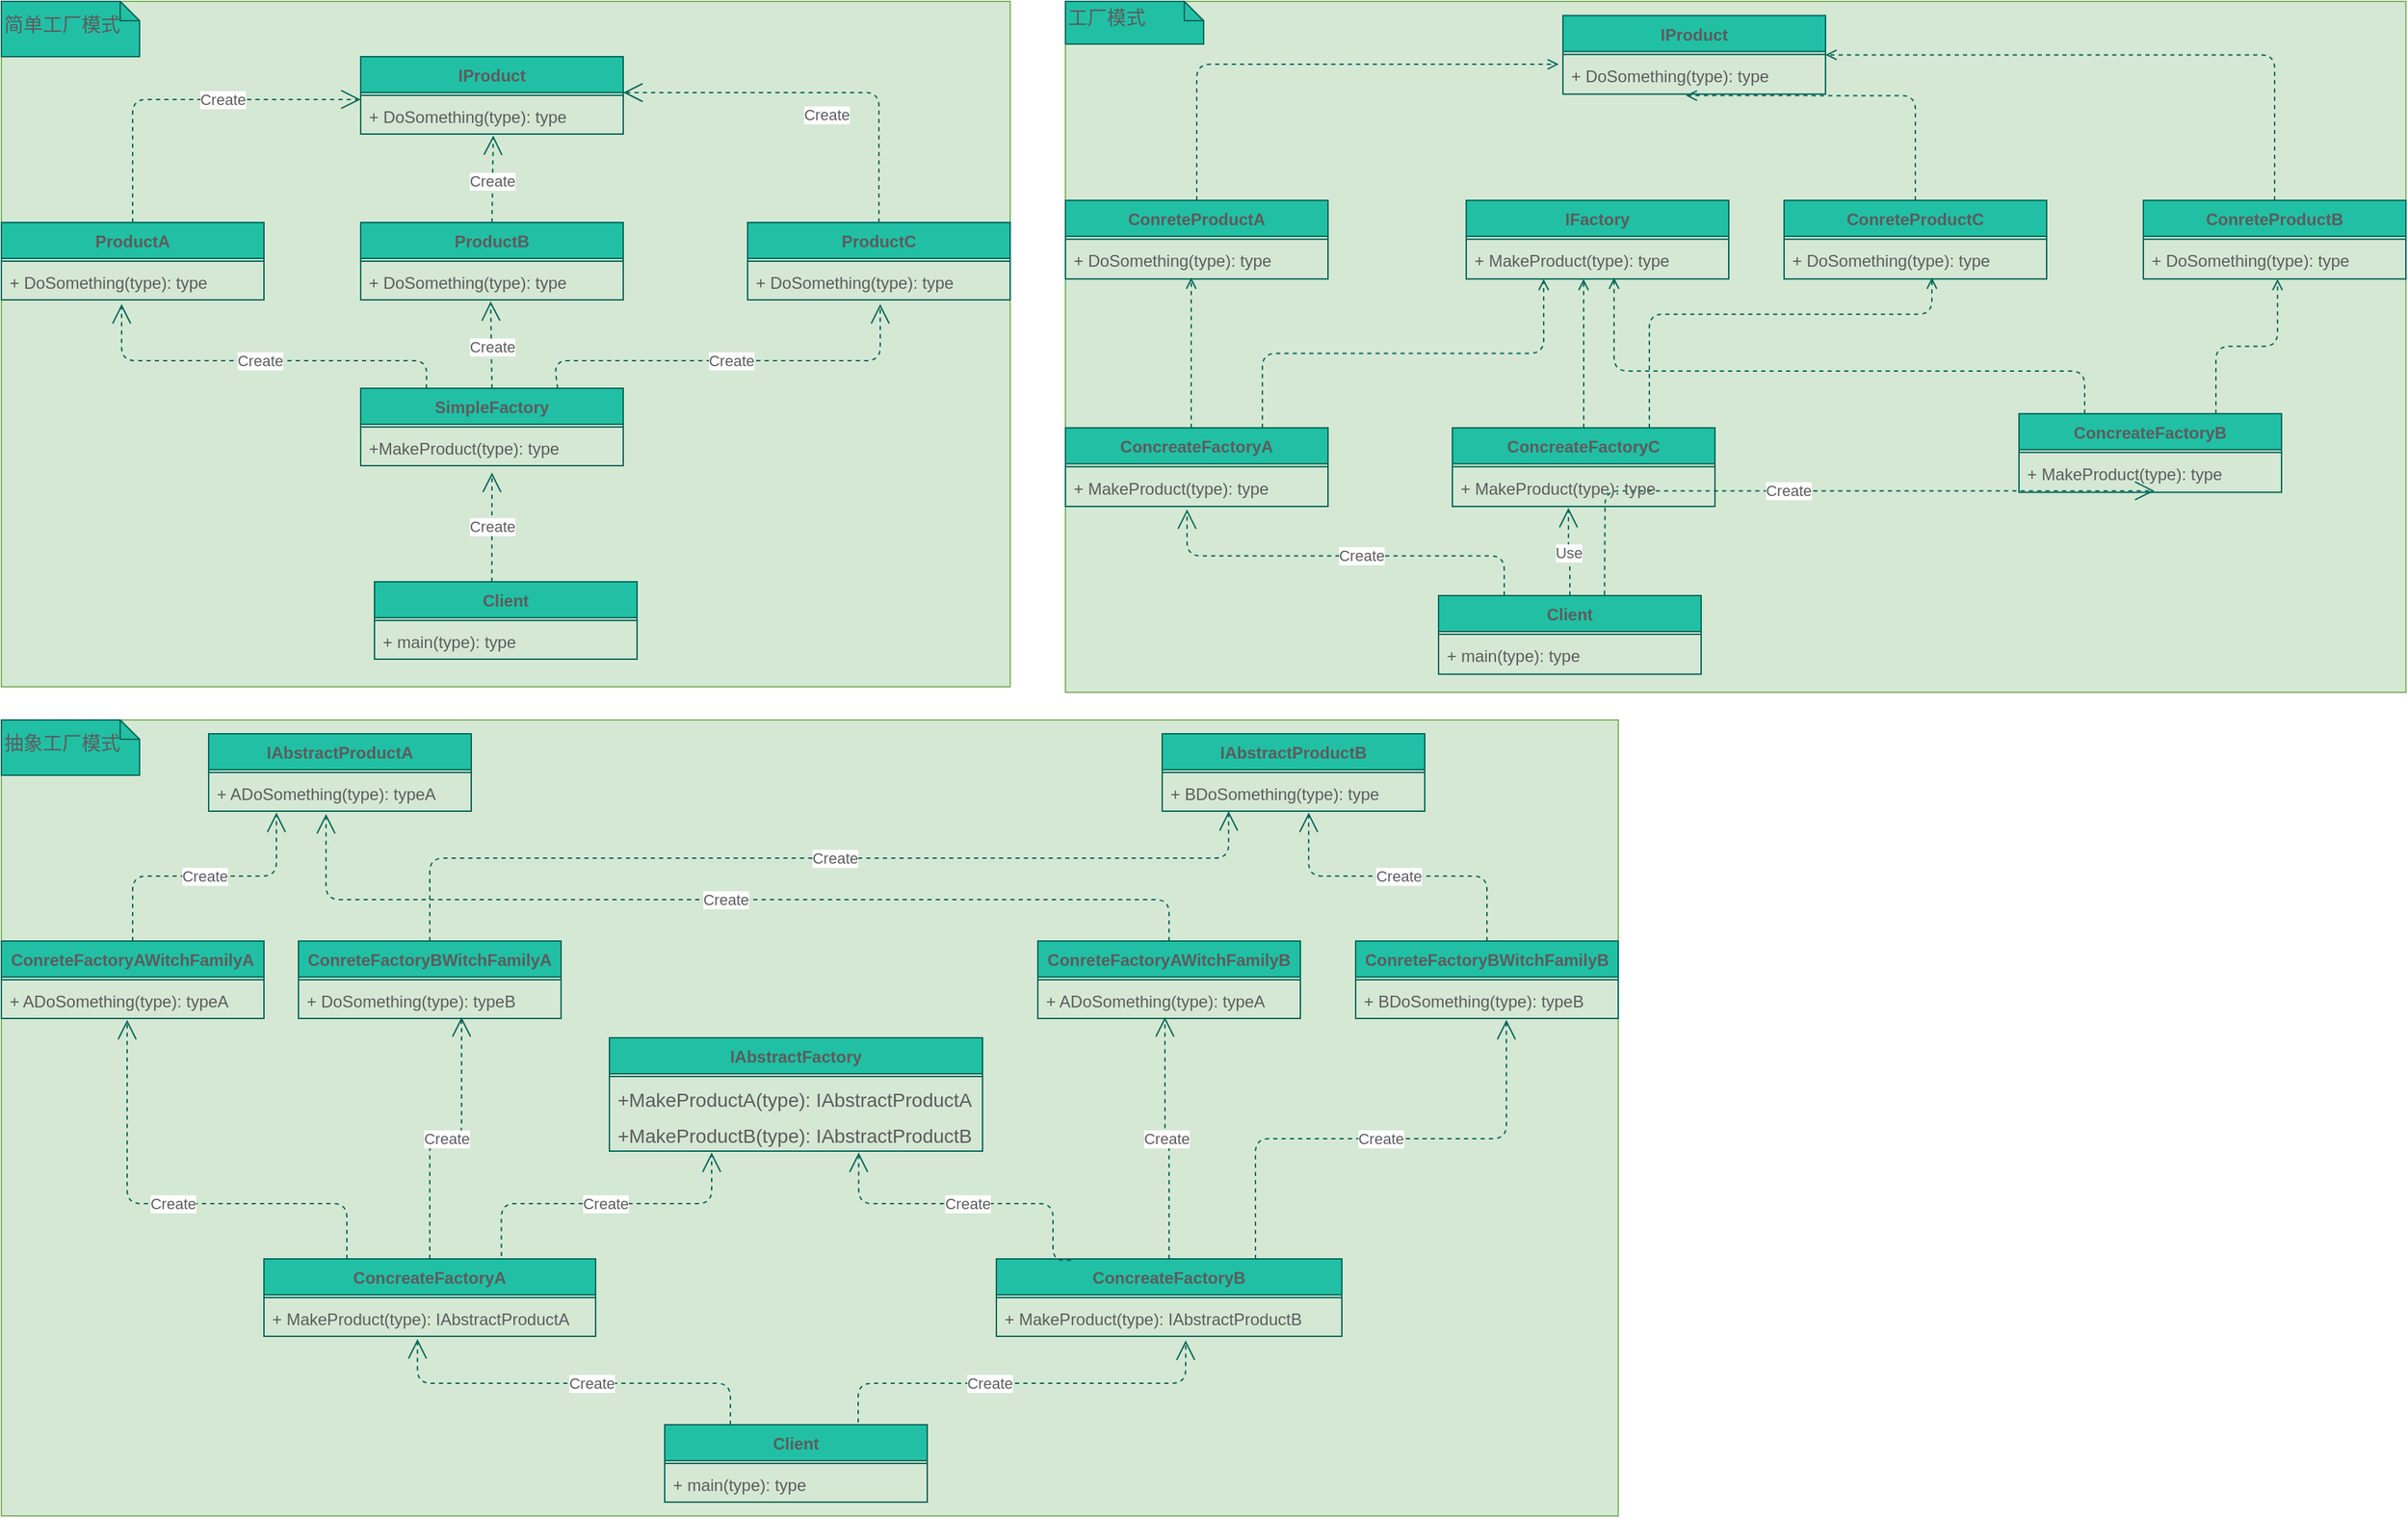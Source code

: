 <mxfile version="13.7.8" type="device"><diagram id="Bpc17wkt8GOgxV2ACkRh" name="第 1 页"><mxGraphModel dx="1422" dy="846" grid="1" gridSize="10" guides="1" tooltips="1" connect="1" arrows="1" fold="1" page="1" pageScale="1" pageWidth="3300" pageHeight="2339" math="0" shadow="0"><root><mxCell id="0"/><mxCell id="1" parent="0"/><mxCell id="0t_feHIuteXoau6MYRAN-112" value="" style="group;labelBackgroundColor=none;fillColor=#d5e8d4;strokeColor=#82b366;" vertex="1" connectable="0" parent="1"><mxGeometry x="20" y="10" width="730" height="496" as="geometry"/></mxCell><mxCell id="fQBqAYnNYysbxe-Z-nFb-36" value="Create" style="endArrow=open;endSize=12;dashed=1;html=1;entryX=0.5;entryY=1.192;entryDx=0;entryDy=0;entryPerimeter=0;strokeColor=#006658;fontColor=#5C5C5C;exitX=0.447;exitY=0;exitDx=0;exitDy=0;exitPerimeter=0;" parent="0t_feHIuteXoau6MYRAN-112" source="fQBqAYnNYysbxe-Z-nFb-30" edge="1"><mxGeometry x="0.01" width="160" relative="1" as="geometry"><mxPoint x="390" y="400" as="sourcePoint"/><mxPoint x="355" y="340.992" as="targetPoint"/><Array as="points"/><mxPoint as="offset"/></mxGeometry></mxCell><mxCell id="fQBqAYnNYysbxe-Z-nFb-1" value="IProduct" style="swimlane;fontStyle=1;align=center;verticalAlign=top;childLayout=stackLayout;horizontal=1;startSize=26;horizontalStack=0;resizeParent=1;resizeParentMax=0;resizeLast=0;collapsible=1;marginBottom=0;fillColor=#21C0A5;strokeColor=#006658;fontColor=#5C5C5C;" parent="0t_feHIuteXoau6MYRAN-112" vertex="1"><mxGeometry x="260" y="40" width="190" height="56" as="geometry"><mxRectangle x="640" y="270" width="80" height="26" as="alternateBounds"/></mxGeometry></mxCell><mxCell id="fQBqAYnNYysbxe-Z-nFb-3" value="" style="line;strokeWidth=1;fillColor=none;align=left;verticalAlign=middle;spacingTop=-1;spacingLeft=3;spacingRight=3;rotatable=0;labelPosition=right;points=[];portConstraint=eastwest;strokeColor=#006658;fontColor=#5C5C5C;" parent="fQBqAYnNYysbxe-Z-nFb-1" vertex="1"><mxGeometry y="26" width="190" height="4" as="geometry"/></mxCell><mxCell id="fQBqAYnNYysbxe-Z-nFb-4" value="+ DoSomething(type): type" style="text;strokeColor=none;fillColor=none;align=left;verticalAlign=top;spacingLeft=4;spacingRight=4;overflow=hidden;rotatable=0;points=[[0,0.5],[1,0.5]];portConstraint=eastwest;fontColor=#5C5C5C;" parent="fQBqAYnNYysbxe-Z-nFb-1" vertex="1"><mxGeometry y="30" width="190" height="26" as="geometry"/></mxCell><mxCell id="fQBqAYnNYysbxe-Z-nFb-24" value="ProductC" style="swimlane;fontStyle=1;align=center;verticalAlign=top;childLayout=stackLayout;horizontal=1;startSize=26;horizontalStack=0;resizeParent=1;resizeParentMax=0;resizeLast=0;collapsible=1;marginBottom=0;fillColor=#21C0A5;strokeColor=#006658;fontColor=#5C5C5C;" parent="0t_feHIuteXoau6MYRAN-112" vertex="1"><mxGeometry x="540" y="160" width="190" height="56" as="geometry"><mxRectangle x="640" y="270" width="80" height="26" as="alternateBounds"/></mxGeometry></mxCell><mxCell id="fQBqAYnNYysbxe-Z-nFb-25" value="" style="line;strokeWidth=1;fillColor=none;align=left;verticalAlign=middle;spacingTop=-1;spacingLeft=3;spacingRight=3;rotatable=0;labelPosition=right;points=[];portConstraint=eastwest;strokeColor=#006658;fontColor=#5C5C5C;" parent="fQBqAYnNYysbxe-Z-nFb-24" vertex="1"><mxGeometry y="26" width="190" height="4" as="geometry"/></mxCell><mxCell id="fQBqAYnNYysbxe-Z-nFb-26" value="+ DoSomething(type): type" style="text;strokeColor=none;fillColor=none;align=left;verticalAlign=top;spacingLeft=4;spacingRight=4;overflow=hidden;rotatable=0;points=[[0,0.5],[1,0.5]];portConstraint=eastwest;fontColor=#5C5C5C;" parent="fQBqAYnNYysbxe-Z-nFb-24" vertex="1"><mxGeometry y="30" width="190" height="26" as="geometry"/></mxCell><mxCell id="fQBqAYnNYysbxe-Z-nFb-35" value="Create" style="endArrow=open;endSize=12;dashed=1;html=1;exitX=0.5;exitY=0;exitDx=0;exitDy=0;entryX=1;entryY=-0.154;entryDx=0;entryDy=0;entryPerimeter=0;strokeColor=#006658;fontColor=#5C5C5C;" parent="0t_feHIuteXoau6MYRAN-112" source="fQBqAYnNYysbxe-Z-nFb-24" target="fQBqAYnNYysbxe-Z-nFb-4" edge="1"><mxGeometry x="-0.053" y="16" width="160" relative="1" as="geometry"><mxPoint x="640" y="150" as="sourcePoint"/><mxPoint x="800" y="150" as="targetPoint"/><Array as="points"><mxPoint x="635" y="66"/></Array><mxPoint as="offset"/></mxGeometry></mxCell><mxCell id="fQBqAYnNYysbxe-Z-nFb-18" value="ProductB" style="swimlane;fontStyle=1;align=center;verticalAlign=top;childLayout=stackLayout;horizontal=1;startSize=26;horizontalStack=0;resizeParent=1;resizeParentMax=0;resizeLast=0;collapsible=1;marginBottom=0;fillColor=#21C0A5;strokeColor=#006658;fontColor=#5C5C5C;" parent="0t_feHIuteXoau6MYRAN-112" vertex="1"><mxGeometry x="260" y="160" width="190" height="56" as="geometry"><mxRectangle x="640" y="270" width="80" height="26" as="alternateBounds"/></mxGeometry></mxCell><mxCell id="fQBqAYnNYysbxe-Z-nFb-19" value="" style="line;strokeWidth=1;fillColor=none;align=left;verticalAlign=middle;spacingTop=-1;spacingLeft=3;spacingRight=3;rotatable=0;labelPosition=right;points=[];portConstraint=eastwest;strokeColor=#006658;fontColor=#5C5C5C;" parent="fQBqAYnNYysbxe-Z-nFb-18" vertex="1"><mxGeometry y="26" width="190" height="4" as="geometry"/></mxCell><mxCell id="fQBqAYnNYysbxe-Z-nFb-20" value="+ DoSomething(type): type" style="text;strokeColor=none;fillColor=none;align=left;verticalAlign=top;spacingLeft=4;spacingRight=4;overflow=hidden;rotatable=0;points=[[0,0.5],[1,0.5]];portConstraint=eastwest;fontColor=#5C5C5C;" parent="fQBqAYnNYysbxe-Z-nFb-18" vertex="1"><mxGeometry y="30" width="190" height="26" as="geometry"/></mxCell><mxCell id="fQBqAYnNYysbxe-Z-nFb-34" value="Create" style="endArrow=open;endSize=12;dashed=1;html=1;entryX=0.505;entryY=1.038;entryDx=0;entryDy=0;entryPerimeter=0;exitX=0.5;exitY=0;exitDx=0;exitDy=0;strokeColor=#006658;fontColor=#5C5C5C;" parent="0t_feHIuteXoau6MYRAN-112" source="fQBqAYnNYysbxe-Z-nFb-18" target="fQBqAYnNYysbxe-Z-nFb-4" edge="1"><mxGeometry x="-0.048" width="160" relative="1" as="geometry"><mxPoint x="90" y="300" as="sourcePoint"/><mxPoint x="250" y="300" as="targetPoint"/><mxPoint as="offset"/></mxGeometry></mxCell><mxCell id="fQBqAYnNYysbxe-Z-nFb-21" value="ProductA" style="swimlane;fontStyle=1;align=center;verticalAlign=top;childLayout=stackLayout;horizontal=1;startSize=26;horizontalStack=0;resizeParent=1;resizeParentMax=0;resizeLast=0;collapsible=1;marginBottom=0;fillColor=#21C0A5;strokeColor=#006658;fontColor=#5C5C5C;" parent="0t_feHIuteXoau6MYRAN-112" vertex="1"><mxGeometry y="160" width="190" height="56" as="geometry"><mxRectangle x="640" y="270" width="80" height="26" as="alternateBounds"/></mxGeometry></mxCell><mxCell id="fQBqAYnNYysbxe-Z-nFb-22" value="" style="line;strokeWidth=1;fillColor=none;align=left;verticalAlign=middle;spacingTop=-1;spacingLeft=3;spacingRight=3;rotatable=0;labelPosition=right;points=[];portConstraint=eastwest;strokeColor=#006658;fontColor=#5C5C5C;" parent="fQBqAYnNYysbxe-Z-nFb-21" vertex="1"><mxGeometry y="26" width="190" height="4" as="geometry"/></mxCell><mxCell id="fQBqAYnNYysbxe-Z-nFb-23" value="+ DoSomething(type): type" style="text;strokeColor=none;fillColor=none;align=left;verticalAlign=top;spacingLeft=4;spacingRight=4;overflow=hidden;rotatable=0;points=[[0,0.5],[1,0.5]];portConstraint=eastwest;fontColor=#5C5C5C;" parent="fQBqAYnNYysbxe-Z-nFb-21" vertex="1"><mxGeometry y="30" width="190" height="26" as="geometry"/></mxCell><mxCell id="fQBqAYnNYysbxe-Z-nFb-33" value="Create" style="endArrow=open;endSize=12;dashed=1;html=1;exitX=0.5;exitY=0;exitDx=0;exitDy=0;entryX=0;entryY=0.038;entryDx=0;entryDy=0;entryPerimeter=0;strokeColor=#006658;fontColor=#5C5C5C;" parent="0t_feHIuteXoau6MYRAN-112" source="fQBqAYnNYysbxe-Z-nFb-21" target="fQBqAYnNYysbxe-Z-nFb-4" edge="1"><mxGeometry x="0.213" width="160" relative="1" as="geometry"><mxPoint x="110" y="140" as="sourcePoint"/><mxPoint x="270" y="140" as="targetPoint"/><Array as="points"><mxPoint x="95" y="71"/></Array><mxPoint as="offset"/></mxGeometry></mxCell><mxCell id="fQBqAYnNYysbxe-Z-nFb-27" value="SimpleFactory" style="swimlane;fontStyle=1;align=center;verticalAlign=top;childLayout=stackLayout;horizontal=1;startSize=26;horizontalStack=0;resizeParent=1;resizeParentMax=0;resizeLast=0;collapsible=1;marginBottom=0;fillColor=#21C0A5;strokeColor=#006658;fontColor=#5C5C5C;" parent="0t_feHIuteXoau6MYRAN-112" vertex="1"><mxGeometry x="260" y="280" width="190" height="56" as="geometry"><mxRectangle x="640" y="270" width="80" height="26" as="alternateBounds"/></mxGeometry></mxCell><mxCell id="fQBqAYnNYysbxe-Z-nFb-28" value="" style="line;strokeWidth=1;fillColor=none;align=left;verticalAlign=middle;spacingTop=-1;spacingLeft=3;spacingRight=3;rotatable=0;labelPosition=right;points=[];portConstraint=eastwest;strokeColor=#006658;fontColor=#5C5C5C;" parent="fQBqAYnNYysbxe-Z-nFb-27" vertex="1"><mxGeometry y="26" width="190" height="4" as="geometry"/></mxCell><mxCell id="fQBqAYnNYysbxe-Z-nFb-29" value="+MakeProduct(type): type" style="text;strokeColor=none;fillColor=none;align=left;verticalAlign=top;spacingLeft=4;spacingRight=4;overflow=hidden;rotatable=0;points=[[0,0.5],[1,0.5]];portConstraint=eastwest;fontColor=#5C5C5C;" parent="fQBqAYnNYysbxe-Z-nFb-27" vertex="1"><mxGeometry y="30" width="190" height="26" as="geometry"/></mxCell><mxCell id="fQBqAYnNYysbxe-Z-nFb-39" value="Create" style="endArrow=open;endSize=12;dashed=1;html=1;exitX=0.75;exitY=0;exitDx=0;exitDy=0;entryX=0.505;entryY=1.115;entryDx=0;entryDy=0;entryPerimeter=0;strokeColor=#006658;fontColor=#5C5C5C;" parent="0t_feHIuteXoau6MYRAN-112" source="fQBqAYnNYysbxe-Z-nFb-27" target="fQBqAYnNYysbxe-Z-nFb-26" edge="1"><mxGeometry width="160" relative="1" as="geometry"><mxPoint x="510" y="270" as="sourcePoint"/><mxPoint x="670" y="270" as="targetPoint"/><Array as="points"><mxPoint x="400" y="260"/><mxPoint x="636" y="260"/></Array></mxGeometry></mxCell><mxCell id="fQBqAYnNYysbxe-Z-nFb-38" value="Create" style="endArrow=open;endSize=12;dashed=1;html=1;exitX=0.5;exitY=0;exitDx=0;exitDy=0;entryX=0.495;entryY=1.038;entryDx=0;entryDy=0;entryPerimeter=0;strokeColor=#006658;fontColor=#5C5C5C;" parent="0t_feHIuteXoau6MYRAN-112" source="fQBqAYnNYysbxe-Z-nFb-27" target="fQBqAYnNYysbxe-Z-nFb-20" edge="1"><mxGeometry x="-0.048" width="160" relative="1" as="geometry"><mxPoint x="470" y="260" as="sourcePoint"/><mxPoint x="630" y="260" as="targetPoint"/><mxPoint as="offset"/></mxGeometry></mxCell><mxCell id="fQBqAYnNYysbxe-Z-nFb-37" value="Create" style="endArrow=open;endSize=12;dashed=1;html=1;entryX=0.458;entryY=1.115;entryDx=0;entryDy=0;entryPerimeter=0;exitX=0.25;exitY=0;exitDx=0;exitDy=0;strokeColor=#006658;fontColor=#5C5C5C;" parent="0t_feHIuteXoau6MYRAN-112" source="fQBqAYnNYysbxe-Z-nFb-27" target="fQBqAYnNYysbxe-Z-nFb-23" edge="1"><mxGeometry width="160" relative="1" as="geometry"><mxPoint x="100" y="280" as="sourcePoint"/><mxPoint x="260" y="280" as="targetPoint"/><Array as="points"><mxPoint x="308" y="260"/><mxPoint x="87" y="260"/></Array></mxGeometry></mxCell><mxCell id="0t_feHIuteXoau6MYRAN-111" value="简单工厂模式" style="shape=note;whiteSpace=wrap;html=1;size=14;verticalAlign=middle;align=left;spacingTop=-6;rounded=0;sketch=0;strokeColor=#006658;fillColor=#21C0A5;fontColor=#5C5C5C;fontSize=14;" vertex="1" parent="0t_feHIuteXoau6MYRAN-112"><mxGeometry width="100" height="40" as="geometry"/></mxCell><mxCell id="fQBqAYnNYysbxe-Z-nFb-30" value="Client" style="swimlane;fontStyle=1;align=center;verticalAlign=top;childLayout=stackLayout;horizontal=1;startSize=26;horizontalStack=0;resizeParent=1;resizeParentMax=0;resizeLast=0;collapsible=1;marginBottom=0;fillColor=#21C0A5;strokeColor=#006658;fontColor=#5C5C5C;" parent="0t_feHIuteXoau6MYRAN-112" vertex="1"><mxGeometry x="270" y="420" width="190" height="56" as="geometry"><mxRectangle x="640" y="270" width="80" height="26" as="alternateBounds"/></mxGeometry></mxCell><mxCell id="fQBqAYnNYysbxe-Z-nFb-31" value="" style="line;strokeWidth=1;fillColor=none;align=left;verticalAlign=middle;spacingTop=-1;spacingLeft=3;spacingRight=3;rotatable=0;labelPosition=right;points=[];portConstraint=eastwest;strokeColor=#006658;fontColor=#5C5C5C;" parent="fQBqAYnNYysbxe-Z-nFb-30" vertex="1"><mxGeometry y="26" width="190" height="4" as="geometry"/></mxCell><mxCell id="fQBqAYnNYysbxe-Z-nFb-32" value="+ main(type): type" style="text;strokeColor=none;fillColor=none;align=left;verticalAlign=top;spacingLeft=4;spacingRight=4;overflow=hidden;rotatable=0;points=[[0,0.5],[1,0.5]];portConstraint=eastwest;fontColor=#5C5C5C;" parent="fQBqAYnNYysbxe-Z-nFb-30" vertex="1"><mxGeometry y="30" width="190" height="26" as="geometry"/></mxCell><mxCell id="0t_feHIuteXoau6MYRAN-113" value="" style="group;fillColor=#d5e8d4;strokeColor=#82b366;" vertex="1" connectable="0" parent="1"><mxGeometry x="790" y="10" width="970" height="500" as="geometry"/></mxCell><mxCell id="0t_feHIuteXoau6MYRAN-62" value="Create" style="endArrow=open;endSize=12;dashed=1;html=1;strokeColor=#006658;fillColor=#21C0A5;fontColor=#5C5C5C;edgeStyle=orthogonalEdgeStyle;entryX=0.516;entryY=0.962;entryDx=0;entryDy=0;entryPerimeter=0;" edge="1" parent="0t_feHIuteXoau6MYRAN-113" target="0t_feHIuteXoau6MYRAN-71"><mxGeometry x="-0.092" width="160" relative="1" as="geometry"><mxPoint x="390" y="441.358" as="sourcePoint"/><mxPoint x="550" y="378.603" as="targetPoint"/><mxPoint as="offset"/></mxGeometry></mxCell><mxCell id="0t_feHIuteXoau6MYRAN-72" value="ConcreateFactoryC" style="swimlane;fontStyle=1;align=center;verticalAlign=top;childLayout=stackLayout;horizontal=1;startSize=26;horizontalStack=0;resizeParent=1;resizeParentMax=0;resizeLast=0;collapsible=1;marginBottom=0;fillColor=#21C0A5;strokeColor=#006658;fontColor=#5C5C5C;" vertex="1" parent="0t_feHIuteXoau6MYRAN-113"><mxGeometry x="280" y="308.642" width="190" height="56.864" as="geometry"><mxRectangle x="640" y="270" width="80" height="26" as="alternateBounds"/></mxGeometry></mxCell><mxCell id="0t_feHIuteXoau6MYRAN-73" value="" style="line;strokeWidth=1;fillColor=none;align=left;verticalAlign=middle;spacingTop=-1;spacingLeft=3;spacingRight=3;rotatable=0;labelPosition=right;points=[];portConstraint=eastwest;strokeColor=#006658;fontColor=#5C5C5C;" vertex="1" parent="0t_feHIuteXoau6MYRAN-72"><mxGeometry y="26" width="190" height="4.115" as="geometry"/></mxCell><mxCell id="0t_feHIuteXoau6MYRAN-74" value="+ MakeProduct(type): type" style="text;strokeColor=none;fillColor=none;align=left;verticalAlign=top;spacingLeft=4;spacingRight=4;overflow=hidden;rotatable=0;points=[[0,0.5],[1,0.5]];portConstraint=eastwest;fontColor=#5C5C5C;" vertex="1" parent="0t_feHIuteXoau6MYRAN-72"><mxGeometry y="30.115" width="190" height="26.749" as="geometry"/></mxCell><mxCell id="0t_feHIuteXoau6MYRAN-75" value="Use" style="endArrow=open;endSize=12;dashed=1;html=1;strokeColor=#006658;fillColor=#21C0A5;fontColor=#5C5C5C;exitX=0.5;exitY=0;exitDx=0;exitDy=0;edgeStyle=orthogonalEdgeStyle;entryX=0.442;entryY=1.038;entryDx=0;entryDy=0;entryPerimeter=0;" edge="1" parent="0t_feHIuteXoau6MYRAN-113" source="0t_feHIuteXoau6MYRAN-66" target="0t_feHIuteXoau6MYRAN-74"><mxGeometry width="160" relative="1" as="geometry"><mxPoint x="570" y="483.539" as="sourcePoint"/><mxPoint x="730" y="483.539" as="targetPoint"/><Array as="points"><mxPoint x="365" y="404"/><mxPoint x="364" y="404"/></Array></mxGeometry></mxCell><mxCell id="0t_feHIuteXoau6MYRAN-63" value="ConcreateFactoryA" style="swimlane;fontStyle=1;align=center;verticalAlign=top;childLayout=stackLayout;horizontal=1;startSize=26;horizontalStack=0;resizeParent=1;resizeParentMax=0;resizeLast=0;collapsible=1;marginBottom=0;fillColor=#21C0A5;strokeColor=#006658;fontColor=#5C5C5C;" vertex="1" parent="0t_feHIuteXoau6MYRAN-113"><mxGeometry y="308.642" width="190" height="56.864" as="geometry"><mxRectangle x="640" y="270" width="80" height="26" as="alternateBounds"/></mxGeometry></mxCell><mxCell id="0t_feHIuteXoau6MYRAN-64" value="" style="line;strokeWidth=1;fillColor=none;align=left;verticalAlign=middle;spacingTop=-1;spacingLeft=3;spacingRight=3;rotatable=0;labelPosition=right;points=[];portConstraint=eastwest;strokeColor=#006658;fontColor=#5C5C5C;" vertex="1" parent="0t_feHIuteXoau6MYRAN-63"><mxGeometry y="26" width="190" height="4.115" as="geometry"/></mxCell><mxCell id="0t_feHIuteXoau6MYRAN-65" value="+ MakeProduct(type): type" style="text;strokeColor=none;fillColor=none;align=left;verticalAlign=top;spacingLeft=4;spacingRight=4;overflow=hidden;rotatable=0;points=[[0,0.5],[1,0.5]];portConstraint=eastwest;fontColor=#5C5C5C;" vertex="1" parent="0t_feHIuteXoau6MYRAN-63"><mxGeometry y="30.115" width="190" height="26.749" as="geometry"/></mxCell><mxCell id="0t_feHIuteXoau6MYRAN-61" value="Create" style="endArrow=open;endSize=12;dashed=1;html=1;strokeColor=#006658;fillColor=#21C0A5;fontColor=#5C5C5C;entryX=0.463;entryY=1.077;entryDx=0;entryDy=0;entryPerimeter=0;exitX=0.25;exitY=0;exitDx=0;exitDy=0;edgeStyle=orthogonalEdgeStyle;" edge="1" parent="0t_feHIuteXoau6MYRAN-113" source="0t_feHIuteXoau6MYRAN-66" target="0t_feHIuteXoau6MYRAN-65"><mxGeometry x="-0.092" width="160" relative="1" as="geometry"><mxPoint x="30" y="462.963" as="sourcePoint"/><mxPoint x="190" y="462.963" as="targetPoint"/><Array as="points"><mxPoint x="318" y="401.235"/><mxPoint x="88" y="401.235"/></Array><mxPoint as="offset"/></mxGeometry></mxCell><mxCell id="0t_feHIuteXoau6MYRAN-76" value="IFactory" style="swimlane;fontStyle=1;align=center;verticalAlign=top;childLayout=stackLayout;horizontal=1;startSize=26;horizontalStack=0;resizeParent=1;resizeParentMax=0;resizeLast=0;collapsible=1;marginBottom=0;fillColor=#21C0A5;strokeColor=#006658;fontColor=#5C5C5C;" vertex="1" parent="0t_feHIuteXoau6MYRAN-113"><mxGeometry x="290" y="144.033" width="190" height="56.864" as="geometry"><mxRectangle x="640" y="270" width="80" height="26" as="alternateBounds"/></mxGeometry></mxCell><mxCell id="0t_feHIuteXoau6MYRAN-77" value="" style="line;strokeWidth=1;fillColor=none;align=left;verticalAlign=middle;spacingTop=-1;spacingLeft=3;spacingRight=3;rotatable=0;labelPosition=right;points=[];portConstraint=eastwest;strokeColor=#006658;fontColor=#5C5C5C;" vertex="1" parent="0t_feHIuteXoau6MYRAN-76"><mxGeometry y="26" width="190" height="4.115" as="geometry"/></mxCell><mxCell id="0t_feHIuteXoau6MYRAN-78" value="+ MakeProduct(type): type" style="text;strokeColor=none;fillColor=none;align=left;verticalAlign=top;spacingLeft=4;spacingRight=4;overflow=hidden;rotatable=0;points=[[0,0.5],[1,0.5]];portConstraint=eastwest;fontColor=#5C5C5C;" vertex="1" parent="0t_feHIuteXoau6MYRAN-76"><mxGeometry y="30.115" width="190" height="26.749" as="geometry"/></mxCell><mxCell id="0t_feHIuteXoau6MYRAN-98" style="edgeStyle=orthogonalEdgeStyle;rounded=1;sketch=0;orthogonalLoop=1;jettySize=auto;html=1;exitX=0.5;exitY=0;exitDx=0;exitDy=0;entryX=0.447;entryY=1;entryDx=0;entryDy=0;entryPerimeter=0;dashed=1;endArrow=open;endFill=0;strokeColor=#006658;fillColor=#21C0A5;fontColor=#5C5C5C;" edge="1" parent="0t_feHIuteXoau6MYRAN-113" source="0t_feHIuteXoau6MYRAN-72" target="0t_feHIuteXoau6MYRAN-78"><mxGeometry relative="1" as="geometry"/></mxCell><mxCell id="0t_feHIuteXoau6MYRAN-97" style="edgeStyle=orthogonalEdgeStyle;rounded=1;sketch=0;orthogonalLoop=1;jettySize=auto;html=1;exitX=0.75;exitY=0;exitDx=0;exitDy=0;entryX=0.295;entryY=1;entryDx=0;entryDy=0;entryPerimeter=0;dashed=1;endArrow=open;endFill=0;strokeColor=#006658;fillColor=#21C0A5;fontColor=#5C5C5C;" edge="1" parent="0t_feHIuteXoau6MYRAN-113" source="0t_feHIuteXoau6MYRAN-63" target="0t_feHIuteXoau6MYRAN-78"><mxGeometry relative="1" as="geometry"/></mxCell><mxCell id="0t_feHIuteXoau6MYRAN-94" value="ConreteProductC" style="swimlane;fontStyle=1;align=center;verticalAlign=top;childLayout=stackLayout;horizontal=1;startSize=26;horizontalStack=0;resizeParent=1;resizeParentMax=0;resizeLast=0;collapsible=1;marginBottom=0;fillColor=#21C0A5;strokeColor=#006658;fontColor=#5C5C5C;" vertex="1" parent="0t_feHIuteXoau6MYRAN-113"><mxGeometry x="520" y="144.033" width="190" height="56.864" as="geometry"><mxRectangle x="640" y="270" width="80" height="26" as="alternateBounds"/></mxGeometry></mxCell><mxCell id="0t_feHIuteXoau6MYRAN-95" value="" style="line;strokeWidth=1;fillColor=none;align=left;verticalAlign=middle;spacingTop=-1;spacingLeft=3;spacingRight=3;rotatable=0;labelPosition=right;points=[];portConstraint=eastwest;strokeColor=#006658;fontColor=#5C5C5C;" vertex="1" parent="0t_feHIuteXoau6MYRAN-94"><mxGeometry y="26" width="190" height="4.115" as="geometry"/></mxCell><mxCell id="0t_feHIuteXoau6MYRAN-96" value="+ DoSomething(type): type" style="text;strokeColor=none;fillColor=none;align=left;verticalAlign=top;spacingLeft=4;spacingRight=4;overflow=hidden;rotatable=0;points=[[0,0.5],[1,0.5]];portConstraint=eastwest;fontColor=#5C5C5C;" vertex="1" parent="0t_feHIuteXoau6MYRAN-94"><mxGeometry y="30.115" width="190" height="26.749" as="geometry"/></mxCell><mxCell id="0t_feHIuteXoau6MYRAN-101" style="edgeStyle=orthogonalEdgeStyle;rounded=1;sketch=0;orthogonalLoop=1;jettySize=auto;html=1;exitX=0.75;exitY=0;exitDx=0;exitDy=0;entryX=0.563;entryY=0.962;entryDx=0;entryDy=0;entryPerimeter=0;dashed=1;endArrow=open;endFill=0;strokeColor=#006658;fillColor=#21C0A5;fontColor=#5C5C5C;" edge="1" parent="0t_feHIuteXoau6MYRAN-113" source="0t_feHIuteXoau6MYRAN-72" target="0t_feHIuteXoau6MYRAN-96"><mxGeometry relative="1" as="geometry"><Array as="points"><mxPoint x="423" y="226.337"/><mxPoint x="627" y="226.337"/></Array></mxGeometry></mxCell><mxCell id="0t_feHIuteXoau6MYRAN-91" value="ConreteProductB" style="swimlane;fontStyle=1;align=center;verticalAlign=top;childLayout=stackLayout;horizontal=1;startSize=26;horizontalStack=0;resizeParent=1;resizeParentMax=0;resizeLast=0;collapsible=1;marginBottom=0;fillColor=#21C0A5;strokeColor=#006658;fontColor=#5C5C5C;" vertex="1" parent="0t_feHIuteXoau6MYRAN-113"><mxGeometry x="780" y="144.033" width="190" height="56.864" as="geometry"><mxRectangle x="640" y="270" width="80" height="26" as="alternateBounds"/></mxGeometry></mxCell><mxCell id="0t_feHIuteXoau6MYRAN-92" value="" style="line;strokeWidth=1;fillColor=none;align=left;verticalAlign=middle;spacingTop=-1;spacingLeft=3;spacingRight=3;rotatable=0;labelPosition=right;points=[];portConstraint=eastwest;strokeColor=#006658;fontColor=#5C5C5C;" vertex="1" parent="0t_feHIuteXoau6MYRAN-91"><mxGeometry y="26" width="190" height="4.115" as="geometry"/></mxCell><mxCell id="0t_feHIuteXoau6MYRAN-93" value="+ DoSomething(type): type" style="text;strokeColor=none;fillColor=none;align=left;verticalAlign=top;spacingLeft=4;spacingRight=4;overflow=hidden;rotatable=0;points=[[0,0.5],[1,0.5]];portConstraint=eastwest;fontColor=#5C5C5C;" vertex="1" parent="0t_feHIuteXoau6MYRAN-91"><mxGeometry y="30.115" width="190" height="26.749" as="geometry"/></mxCell><mxCell id="0t_feHIuteXoau6MYRAN-102" style="edgeStyle=orthogonalEdgeStyle;rounded=1;sketch=0;orthogonalLoop=1;jettySize=auto;html=1;exitX=0.75;exitY=0;exitDx=0;exitDy=0;entryX=0.511;entryY=1;entryDx=0;entryDy=0;entryPerimeter=0;dashed=1;endArrow=open;endFill=0;strokeColor=#006658;fillColor=#21C0A5;fontColor=#5C5C5C;" edge="1" parent="0t_feHIuteXoau6MYRAN-113" source="0t_feHIuteXoau6MYRAN-69" target="0t_feHIuteXoau6MYRAN-93"><mxGeometry relative="1" as="geometry"/></mxCell><mxCell id="0t_feHIuteXoau6MYRAN-69" value="ConcreateFactoryB" style="swimlane;fontStyle=1;align=center;verticalAlign=top;childLayout=stackLayout;horizontal=1;startSize=26;horizontalStack=0;resizeParent=1;resizeParentMax=0;resizeLast=0;collapsible=1;marginBottom=0;fillColor=#21C0A5;strokeColor=#006658;fontColor=#5C5C5C;" vertex="1" parent="0t_feHIuteXoau6MYRAN-113"><mxGeometry x="690" y="298.354" width="190" height="56.864" as="geometry"><mxRectangle x="640" y="270" width="80" height="26" as="alternateBounds"/></mxGeometry></mxCell><mxCell id="0t_feHIuteXoau6MYRAN-70" value="" style="line;strokeWidth=1;fillColor=none;align=left;verticalAlign=middle;spacingTop=-1;spacingLeft=3;spacingRight=3;rotatable=0;labelPosition=right;points=[];portConstraint=eastwest;strokeColor=#006658;fontColor=#5C5C5C;" vertex="1" parent="0t_feHIuteXoau6MYRAN-69"><mxGeometry y="26" width="190" height="4.115" as="geometry"/></mxCell><mxCell id="0t_feHIuteXoau6MYRAN-71" value="+ MakeProduct(type): type" style="text;strokeColor=none;fillColor=none;align=left;verticalAlign=top;spacingLeft=4;spacingRight=4;overflow=hidden;rotatable=0;points=[[0,0.5],[1,0.5]];portConstraint=eastwest;fontColor=#5C5C5C;" vertex="1" parent="0t_feHIuteXoau6MYRAN-69"><mxGeometry y="30.115" width="190" height="26.749" as="geometry"/></mxCell><mxCell id="0t_feHIuteXoau6MYRAN-99" style="edgeStyle=orthogonalEdgeStyle;rounded=1;sketch=0;orthogonalLoop=1;jettySize=auto;html=1;exitX=0.25;exitY=0;exitDx=0;exitDy=0;entryX=0.563;entryY=0.962;entryDx=0;entryDy=0;entryPerimeter=0;dashed=1;endArrow=open;endFill=0;strokeColor=#006658;fillColor=#21C0A5;fontColor=#5C5C5C;" edge="1" parent="0t_feHIuteXoau6MYRAN-113" source="0t_feHIuteXoau6MYRAN-69" target="0t_feHIuteXoau6MYRAN-78"><mxGeometry relative="1" as="geometry"><Array as="points"><mxPoint x="738" y="267.49"/><mxPoint x="397" y="267.49"/></Array></mxGeometry></mxCell><mxCell id="0t_feHIuteXoau6MYRAN-79" value="ConreteProductA" style="swimlane;fontStyle=1;align=center;verticalAlign=top;childLayout=stackLayout;horizontal=1;startSize=26;horizontalStack=0;resizeParent=1;resizeParentMax=0;resizeLast=0;collapsible=1;marginBottom=0;fillColor=#21C0A5;strokeColor=#006658;fontColor=#5C5C5C;" vertex="1" parent="0t_feHIuteXoau6MYRAN-113"><mxGeometry y="144.033" width="190" height="56.864" as="geometry"><mxRectangle x="640" y="270" width="80" height="26" as="alternateBounds"/></mxGeometry></mxCell><mxCell id="0t_feHIuteXoau6MYRAN-80" value="" style="line;strokeWidth=1;fillColor=none;align=left;verticalAlign=middle;spacingTop=-1;spacingLeft=3;spacingRight=3;rotatable=0;labelPosition=right;points=[];portConstraint=eastwest;strokeColor=#006658;fontColor=#5C5C5C;" vertex="1" parent="0t_feHIuteXoau6MYRAN-79"><mxGeometry y="26" width="190" height="4.115" as="geometry"/></mxCell><mxCell id="0t_feHIuteXoau6MYRAN-81" value="+ DoSomething(type): type" style="text;strokeColor=none;fillColor=none;align=left;verticalAlign=top;spacingLeft=4;spacingRight=4;overflow=hidden;rotatable=0;points=[[0,0.5],[1,0.5]];portConstraint=eastwest;fontColor=#5C5C5C;" vertex="1" parent="0t_feHIuteXoau6MYRAN-79"><mxGeometry y="30.115" width="190" height="26.749" as="geometry"/></mxCell><mxCell id="0t_feHIuteXoau6MYRAN-103" style="edgeStyle=orthogonalEdgeStyle;rounded=1;sketch=0;orthogonalLoop=1;jettySize=auto;html=1;entryX=0.479;entryY=0.962;entryDx=0;entryDy=0;entryPerimeter=0;dashed=1;endArrow=open;endFill=0;strokeColor=#006658;fillColor=#21C0A5;fontColor=#5C5C5C;" edge="1" parent="0t_feHIuteXoau6MYRAN-113" source="0t_feHIuteXoau6MYRAN-63" target="0t_feHIuteXoau6MYRAN-81"><mxGeometry relative="1" as="geometry"><Array as="points"><mxPoint x="91" y="277.778"/><mxPoint x="91" y="277.778"/></Array></mxGeometry></mxCell><mxCell id="0t_feHIuteXoau6MYRAN-88" value="IProduct" style="swimlane;fontStyle=1;align=center;verticalAlign=top;childLayout=stackLayout;horizontal=1;startSize=26;horizontalStack=0;resizeParent=1;resizeParentMax=0;resizeLast=0;collapsible=1;marginBottom=0;fillColor=#21C0A5;strokeColor=#006658;fontColor=#5C5C5C;" vertex="1" parent="0t_feHIuteXoau6MYRAN-113"><mxGeometry x="360" y="10.288" width="190" height="56.864" as="geometry"><mxRectangle x="640" y="270" width="80" height="26" as="alternateBounds"/></mxGeometry></mxCell><mxCell id="0t_feHIuteXoau6MYRAN-89" value="" style="line;strokeWidth=1;fillColor=none;align=left;verticalAlign=middle;spacingTop=-1;spacingLeft=3;spacingRight=3;rotatable=0;labelPosition=right;points=[];portConstraint=eastwest;strokeColor=#006658;fontColor=#5C5C5C;" vertex="1" parent="0t_feHIuteXoau6MYRAN-88"><mxGeometry y="26" width="190" height="4.115" as="geometry"/></mxCell><mxCell id="0t_feHIuteXoau6MYRAN-90" value="+ DoSomething(type): type" style="text;strokeColor=none;fillColor=none;align=left;verticalAlign=top;spacingLeft=4;spacingRight=4;overflow=hidden;rotatable=0;points=[[0,0.5],[1,0.5]];portConstraint=eastwest;fontColor=#5C5C5C;" vertex="1" parent="0t_feHIuteXoau6MYRAN-88"><mxGeometry y="30.115" width="190" height="26.749" as="geometry"/></mxCell><mxCell id="0t_feHIuteXoau6MYRAN-106" style="edgeStyle=orthogonalEdgeStyle;rounded=1;sketch=0;orthogonalLoop=1;jettySize=auto;html=1;entryX=0.468;entryY=1.038;entryDx=0;entryDy=0;entryPerimeter=0;dashed=1;endArrow=open;endFill=0;strokeColor=#006658;fillColor=#21C0A5;fontColor=#5C5C5C;" edge="1" parent="0t_feHIuteXoau6MYRAN-113" source="0t_feHIuteXoau6MYRAN-94" target="0t_feHIuteXoau6MYRAN-90"><mxGeometry relative="1" as="geometry"/></mxCell><mxCell id="0t_feHIuteXoau6MYRAN-104" style="edgeStyle=orthogonalEdgeStyle;rounded=1;sketch=0;orthogonalLoop=1;jettySize=auto;html=1;entryX=-0.016;entryY=0.192;entryDx=0;entryDy=0;entryPerimeter=0;dashed=1;endArrow=open;endFill=0;strokeColor=#006658;fillColor=#21C0A5;fontColor=#5C5C5C;" edge="1" parent="0t_feHIuteXoau6MYRAN-113" source="0t_feHIuteXoau6MYRAN-79" target="0t_feHIuteXoau6MYRAN-90"><mxGeometry relative="1" as="geometry"/></mxCell><mxCell id="0t_feHIuteXoau6MYRAN-107" style="edgeStyle=orthogonalEdgeStyle;rounded=1;sketch=0;orthogonalLoop=1;jettySize=auto;html=1;entryX=1;entryY=0.5;entryDx=0;entryDy=0;dashed=1;endArrow=open;endFill=0;strokeColor=#006658;fillColor=#21C0A5;fontColor=#5C5C5C;" edge="1" parent="0t_feHIuteXoau6MYRAN-113" source="0t_feHIuteXoau6MYRAN-91" target="0t_feHIuteXoau6MYRAN-88"><mxGeometry relative="1" as="geometry"><Array as="points"><mxPoint x="875" y="39.095"/></Array></mxGeometry></mxCell><mxCell id="0t_feHIuteXoau6MYRAN-108" value="工厂模式" style="shape=note;whiteSpace=wrap;html=1;size=14;verticalAlign=middle;align=left;spacingTop=-6;rounded=0;sketch=0;strokeColor=#006658;fillColor=#21C0A5;fontColor=#5C5C5C;fontSize=14;" vertex="1" parent="0t_feHIuteXoau6MYRAN-113"><mxGeometry width="100" height="30.864" as="geometry"/></mxCell><mxCell id="0t_feHIuteXoau6MYRAN-66" value="Client" style="swimlane;fontStyle=1;align=center;verticalAlign=top;childLayout=stackLayout;horizontal=1;startSize=26;horizontalStack=0;resizeParent=1;resizeParentMax=0;resizeLast=0;collapsible=1;marginBottom=0;fillColor=#21C0A5;strokeColor=#006658;fontColor=#5C5C5C;" vertex="1" parent="0t_feHIuteXoau6MYRAN-113"><mxGeometry x="270" y="429.997" width="190" height="56.864" as="geometry"><mxRectangle x="640" y="270" width="80" height="26" as="alternateBounds"/></mxGeometry></mxCell><mxCell id="0t_feHIuteXoau6MYRAN-67" value="" style="line;strokeWidth=1;fillColor=none;align=left;verticalAlign=middle;spacingTop=-1;spacingLeft=3;spacingRight=3;rotatable=0;labelPosition=right;points=[];portConstraint=eastwest;strokeColor=#006658;fontColor=#5C5C5C;" vertex="1" parent="0t_feHIuteXoau6MYRAN-66"><mxGeometry y="26" width="190" height="4.115" as="geometry"/></mxCell><mxCell id="0t_feHIuteXoau6MYRAN-68" value="+ main(type): type" style="text;strokeColor=none;fillColor=none;align=left;verticalAlign=top;spacingLeft=4;spacingRight=4;overflow=hidden;rotatable=0;points=[[0,0.5],[1,0.5]];portConstraint=eastwest;fontColor=#5C5C5C;" vertex="1" parent="0t_feHIuteXoau6MYRAN-66"><mxGeometry y="30.115" width="190" height="26.749" as="geometry"/></mxCell><mxCell id="0t_feHIuteXoau6MYRAN-114" value="" style="group;fillColor=#d5e8d4;strokeColor=#82b366;" vertex="1" connectable="0" parent="1"><mxGeometry x="20" y="530" width="1170" height="576" as="geometry"/></mxCell><mxCell id="0t_feHIuteXoau6MYRAN-23" value="ConreteFactoryBWitchFamilyA" style="swimlane;fontStyle=1;align=center;verticalAlign=top;childLayout=stackLayout;horizontal=1;startSize=26;horizontalStack=0;resizeParent=1;resizeParentMax=0;resizeLast=0;collapsible=1;marginBottom=0;fillColor=#21C0A5;strokeColor=#006658;fontColor=#5C5C5C;" vertex="1" parent="0t_feHIuteXoau6MYRAN-114"><mxGeometry x="215" y="160" width="190" height="56" as="geometry"><mxRectangle x="640" y="270" width="80" height="26" as="alternateBounds"/></mxGeometry></mxCell><mxCell id="0t_feHIuteXoau6MYRAN-24" value="" style="line;strokeWidth=1;fillColor=none;align=left;verticalAlign=middle;spacingTop=-1;spacingLeft=3;spacingRight=3;rotatable=0;labelPosition=right;points=[];portConstraint=eastwest;strokeColor=#006658;fontColor=#5C5C5C;" vertex="1" parent="0t_feHIuteXoau6MYRAN-23"><mxGeometry y="26" width="190" height="4" as="geometry"/></mxCell><mxCell id="0t_feHIuteXoau6MYRAN-25" value="+ DoSomething(type): typeB" style="text;strokeColor=none;fillColor=none;align=left;verticalAlign=top;spacingLeft=4;spacingRight=4;overflow=hidden;rotatable=0;points=[[0,0.5],[1,0.5]];portConstraint=eastwest;fontColor=#5C5C5C;" vertex="1" parent="0t_feHIuteXoau6MYRAN-23"><mxGeometry y="30" width="190" height="26" as="geometry"/></mxCell><mxCell id="0t_feHIuteXoau6MYRAN-29" value="ConreteFactoryAWitchFamilyB" style="swimlane;fontStyle=1;align=center;verticalAlign=top;childLayout=stackLayout;horizontal=1;startSize=26;horizontalStack=0;resizeParent=1;resizeParentMax=0;resizeLast=0;collapsible=1;marginBottom=0;fillColor=#21C0A5;strokeColor=#006658;fontColor=#5C5C5C;" vertex="1" parent="0t_feHIuteXoau6MYRAN-114"><mxGeometry x="750" y="160" width="190" height="56" as="geometry"><mxRectangle x="640" y="270" width="80" height="26" as="alternateBounds"/></mxGeometry></mxCell><mxCell id="0t_feHIuteXoau6MYRAN-30" value="" style="line;strokeWidth=1;fillColor=none;align=left;verticalAlign=middle;spacingTop=-1;spacingLeft=3;spacingRight=3;rotatable=0;labelPosition=right;points=[];portConstraint=eastwest;strokeColor=#006658;fontColor=#5C5C5C;" vertex="1" parent="0t_feHIuteXoau6MYRAN-29"><mxGeometry y="26" width="190" height="4" as="geometry"/></mxCell><mxCell id="0t_feHIuteXoau6MYRAN-31" value="+ ADoSomething(type): typeA" style="text;strokeColor=none;fillColor=none;align=left;verticalAlign=top;spacingLeft=4;spacingRight=4;overflow=hidden;rotatable=0;points=[[0,0.5],[1,0.5]];portConstraint=eastwest;fontColor=#5C5C5C;" vertex="1" parent="0t_feHIuteXoau6MYRAN-29"><mxGeometry y="30" width="190" height="26" as="geometry"/></mxCell><mxCell id="0t_feHIuteXoau6MYRAN-8" value="ConreteFactoryAWitchFamilyA" style="swimlane;fontStyle=1;align=center;verticalAlign=top;childLayout=stackLayout;horizontal=1;startSize=26;horizontalStack=0;resizeParent=1;resizeParentMax=0;resizeLast=0;collapsible=1;marginBottom=0;fillColor=#21C0A5;strokeColor=#006658;fontColor=#5C5C5C;" vertex="1" parent="0t_feHIuteXoau6MYRAN-114"><mxGeometry y="160" width="190" height="56" as="geometry"><mxRectangle x="640" y="270" width="80" height="26" as="alternateBounds"/></mxGeometry></mxCell><mxCell id="0t_feHIuteXoau6MYRAN-9" value="" style="line;strokeWidth=1;fillColor=none;align=left;verticalAlign=middle;spacingTop=-1;spacingLeft=3;spacingRight=3;rotatable=0;labelPosition=right;points=[];portConstraint=eastwest;strokeColor=#006658;fontColor=#5C5C5C;" vertex="1" parent="0t_feHIuteXoau6MYRAN-8"><mxGeometry y="26" width="190" height="4" as="geometry"/></mxCell><mxCell id="0t_feHIuteXoau6MYRAN-10" value="+ ADoSomething(type): typeA" style="text;strokeColor=none;fillColor=none;align=left;verticalAlign=top;spacingLeft=4;spacingRight=4;overflow=hidden;rotatable=0;points=[[0,0.5],[1,0.5]];portConstraint=eastwest;fontColor=#5C5C5C;" vertex="1" parent="0t_feHIuteXoau6MYRAN-8"><mxGeometry y="30" width="190" height="26" as="geometry"/></mxCell><mxCell id="0t_feHIuteXoau6MYRAN-50" value="Create" style="endArrow=open;endSize=12;dashed=1;html=1;strokeColor=#006658;fillColor=#21C0A5;fontColor=#5C5C5C;edgeStyle=orthogonalEdgeStyle;entryX=0.548;entryY=1.115;entryDx=0;entryDy=0;entryPerimeter=0;" edge="1" parent="0t_feHIuteXoau6MYRAN-114" target="0t_feHIuteXoau6MYRAN-43"><mxGeometry x="-0.092" width="160" relative="1" as="geometry"><mxPoint x="630" y="519" as="sourcePoint"/><mxPoint x="790" y="510" as="targetPoint"/><Array as="points"><mxPoint x="620" y="519"/><mxPoint x="620" y="480"/><mxPoint x="857" y="480"/></Array><mxPoint as="offset"/></mxGeometry></mxCell><mxCell id="0t_feHIuteXoau6MYRAN-14" value="IAbstractFactory" style="swimlane;fontStyle=1;align=center;verticalAlign=top;childLayout=stackLayout;horizontal=1;startSize=26;horizontalStack=0;resizeParent=1;resizeParentMax=0;resizeLast=0;collapsible=1;marginBottom=0;fillColor=#21C0A5;strokeColor=#006658;fontColor=#5C5C5C;" vertex="1" parent="0t_feHIuteXoau6MYRAN-114"><mxGeometry x="440" y="230" width="270" height="82" as="geometry"><mxRectangle x="640" y="270" width="80" height="26" as="alternateBounds"/></mxGeometry></mxCell><mxCell id="0t_feHIuteXoau6MYRAN-15" value="" style="line;strokeWidth=1;fillColor=none;align=left;verticalAlign=middle;spacingTop=-1;spacingLeft=3;spacingRight=3;rotatable=0;labelPosition=right;points=[];portConstraint=eastwest;strokeColor=#006658;fontColor=#5C5C5C;" vertex="1" parent="0t_feHIuteXoau6MYRAN-14"><mxGeometry y="26" width="270" height="4" as="geometry"/></mxCell><mxCell id="0t_feHIuteXoau6MYRAN-116" value="+MakeProductA(type): IAbstractProductA" style="text;strokeColor=none;fillColor=none;align=left;verticalAlign=top;spacingLeft=4;spacingRight=4;overflow=hidden;rotatable=0;points=[[0,0.5],[1,0.5]];portConstraint=eastwest;rounded=0;labelBackgroundColor=none;sketch=0;fontSize=14;fontColor=#5C5C5C;" vertex="1" parent="0t_feHIuteXoau6MYRAN-14"><mxGeometry y="30" width="270" height="26" as="geometry"/></mxCell><mxCell id="0t_feHIuteXoau6MYRAN-16" value="+MakeProductB(type): IAbstractProductB" style="text;strokeColor=none;fillColor=none;align=left;verticalAlign=top;spacingLeft=4;spacingRight=4;overflow=hidden;rotatable=0;points=[[0,0.5],[1,0.5]];portConstraint=eastwest;fontColor=#5C5C5C;fontSize=14;" vertex="1" parent="0t_feHIuteXoau6MYRAN-14"><mxGeometry y="56" width="270" height="26" as="geometry"/></mxCell><mxCell id="0t_feHIuteXoau6MYRAN-35" value="ConcreateFactoryA" style="swimlane;fontStyle=1;align=center;verticalAlign=top;childLayout=stackLayout;horizontal=1;startSize=26;horizontalStack=0;resizeParent=1;resizeParentMax=0;resizeLast=0;collapsible=1;marginBottom=0;fillColor=#21C0A5;strokeColor=#006658;fontColor=#5C5C5C;" vertex="1" parent="0t_feHIuteXoau6MYRAN-114"><mxGeometry x="190" y="390" width="240" height="56" as="geometry"><mxRectangle x="640" y="270" width="80" height="26" as="alternateBounds"/></mxGeometry></mxCell><mxCell id="0t_feHIuteXoau6MYRAN-36" value="" style="line;strokeWidth=1;fillColor=none;align=left;verticalAlign=middle;spacingTop=-1;spacingLeft=3;spacingRight=3;rotatable=0;labelPosition=right;points=[];portConstraint=eastwest;strokeColor=#006658;fontColor=#5C5C5C;" vertex="1" parent="0t_feHIuteXoau6MYRAN-35"><mxGeometry y="26" width="240" height="4" as="geometry"/></mxCell><mxCell id="0t_feHIuteXoau6MYRAN-37" value="+ MakeProduct(type): IAbstractProductA" style="text;strokeColor=none;fillColor=none;align=left;verticalAlign=top;spacingLeft=4;spacingRight=4;overflow=hidden;rotatable=0;points=[[0,0.5],[1,0.5]];portConstraint=eastwest;fontColor=#5C5C5C;" vertex="1" parent="0t_feHIuteXoau6MYRAN-35"><mxGeometry y="30" width="240" height="26" as="geometry"/></mxCell><mxCell id="0t_feHIuteXoau6MYRAN-47" value="Create" style="endArrow=open;endSize=12;dashed=1;html=1;strokeColor=#006658;fillColor=#21C0A5;fontColor=#5C5C5C;entryX=0.463;entryY=1.077;entryDx=0;entryDy=0;entryPerimeter=0;exitX=0.25;exitY=0;exitDx=0;exitDy=0;edgeStyle=orthogonalEdgeStyle;" edge="1" parent="0t_feHIuteXoau6MYRAN-114" source="0t_feHIuteXoau6MYRAN-38" target="0t_feHIuteXoau6MYRAN-37"><mxGeometry x="-0.092" width="160" relative="1" as="geometry"><mxPoint x="270" y="540" as="sourcePoint"/><mxPoint x="430" y="540" as="targetPoint"/><Array as="points"><mxPoint x="528" y="480"/><mxPoint x="301" y="480"/></Array><mxPoint as="offset"/></mxGeometry></mxCell><mxCell id="0t_feHIuteXoau6MYRAN-51" value="Create" style="endArrow=open;endSize=12;dashed=1;html=1;strokeColor=#006658;fillColor=#21C0A5;fontColor=#5C5C5C;entryX=0.479;entryY=1.038;entryDx=0;entryDy=0;entryPerimeter=0;exitX=0.25;exitY=0;exitDx=0;exitDy=0;edgeStyle=orthogonalEdgeStyle;" edge="1" parent="0t_feHIuteXoau6MYRAN-114" source="0t_feHIuteXoau6MYRAN-35" target="0t_feHIuteXoau6MYRAN-10"><mxGeometry width="160" relative="1" as="geometry"><mxPoint x="160" y="330" as="sourcePoint"/><mxPoint x="320" y="330" as="targetPoint"/><Array as="points"><mxPoint x="250" y="350"/><mxPoint x="91" y="350"/></Array></mxGeometry></mxCell><mxCell id="0t_feHIuteXoau6MYRAN-52" value="Create" style="endArrow=open;endSize=12;dashed=1;html=1;strokeColor=#006658;fillColor=#21C0A5;fontColor=#5C5C5C;exitX=0.5;exitY=0;exitDx=0;exitDy=0;edgeStyle=orthogonalEdgeStyle;entryX=0.621;entryY=0.962;entryDx=0;entryDy=0;entryPerimeter=0;" edge="1" parent="0t_feHIuteXoau6MYRAN-114" source="0t_feHIuteXoau6MYRAN-35" target="0t_feHIuteXoau6MYRAN-25"><mxGeometry width="160" relative="1" as="geometry"><mxPoint x="280" y="350" as="sourcePoint"/><mxPoint x="335" y="220" as="targetPoint"/></mxGeometry></mxCell><mxCell id="0t_feHIuteXoau6MYRAN-53" value="Create" style="endArrow=open;endSize=12;dashed=1;html=1;strokeColor=#006658;fillColor=#21C0A5;fontColor=#5C5C5C;edgeStyle=orthogonalEdgeStyle;entryX=0.274;entryY=1.038;entryDx=0;entryDy=0;entryPerimeter=0;exitX=0.716;exitY=-0.036;exitDx=0;exitDy=0;exitPerimeter=0;" edge="1" parent="0t_feHIuteXoau6MYRAN-114" source="0t_feHIuteXoau6MYRAN-35" target="0t_feHIuteXoau6MYRAN-16"><mxGeometry width="160" relative="1" as="geometry"><mxPoint x="460" y="340" as="sourcePoint"/><mxPoint x="620" y="340" as="targetPoint"/><Array as="points"><mxPoint x="362" y="350"/><mxPoint x="514" y="350"/></Array></mxGeometry></mxCell><mxCell id="0t_feHIuteXoau6MYRAN-26" value="ConreteFactoryBWitchFamilyB" style="swimlane;fontStyle=1;align=center;verticalAlign=top;childLayout=stackLayout;horizontal=1;startSize=26;horizontalStack=0;resizeParent=1;resizeParentMax=0;resizeLast=0;collapsible=1;marginBottom=0;fillColor=#21C0A5;strokeColor=#006658;fontColor=#5C5C5C;" vertex="1" parent="0t_feHIuteXoau6MYRAN-114"><mxGeometry x="980" y="160" width="190" height="56" as="geometry"><mxRectangle x="640" y="270" width="80" height="26" as="alternateBounds"/></mxGeometry></mxCell><mxCell id="0t_feHIuteXoau6MYRAN-27" value="" style="line;strokeWidth=1;fillColor=none;align=left;verticalAlign=middle;spacingTop=-1;spacingLeft=3;spacingRight=3;rotatable=0;labelPosition=right;points=[];portConstraint=eastwest;strokeColor=#006658;fontColor=#5C5C5C;" vertex="1" parent="0t_feHIuteXoau6MYRAN-26"><mxGeometry y="26" width="190" height="4" as="geometry"/></mxCell><mxCell id="0t_feHIuteXoau6MYRAN-28" value="+ BDoSomething(type): typeB" style="text;strokeColor=none;fillColor=none;align=left;verticalAlign=top;spacingLeft=4;spacingRight=4;overflow=hidden;rotatable=0;points=[[0,0.5],[1,0.5]];portConstraint=eastwest;fontColor=#5C5C5C;" vertex="1" parent="0t_feHIuteXoau6MYRAN-26"><mxGeometry y="30" width="190" height="26" as="geometry"/></mxCell><mxCell id="0t_feHIuteXoau6MYRAN-57" value="Create" style="endArrow=open;endSize=12;dashed=1;html=1;strokeColor=#006658;fillColor=#21C0A5;fontColor=#5C5C5C;exitX=0.5;exitY=0;exitDx=0;exitDy=0;edgeStyle=orthogonalEdgeStyle;entryX=0.558;entryY=1.038;entryDx=0;entryDy=0;entryPerimeter=0;" edge="1" parent="0t_feHIuteXoau6MYRAN-114" source="0t_feHIuteXoau6MYRAN-26" target="0t_feHIuteXoau6MYRAN-7"><mxGeometry width="160" relative="1" as="geometry"><mxPoint x="1220" y="90" as="sourcePoint"/><mxPoint x="1380" y="90" as="targetPoint"/></mxGeometry></mxCell><mxCell id="0t_feHIuteXoau6MYRAN-5" value="IAbstractProductB" style="swimlane;fontStyle=1;align=center;verticalAlign=top;childLayout=stackLayout;horizontal=1;startSize=26;horizontalStack=0;resizeParent=1;resizeParentMax=0;resizeLast=0;collapsible=1;marginBottom=0;fillColor=#21C0A5;strokeColor=#006658;fontColor=#5C5C5C;" vertex="1" parent="0t_feHIuteXoau6MYRAN-114"><mxGeometry x="840" y="10" width="190" height="56" as="geometry"><mxRectangle x="640" y="270" width="80" height="26" as="alternateBounds"/></mxGeometry></mxCell><mxCell id="0t_feHIuteXoau6MYRAN-6" value="" style="line;strokeWidth=1;fillColor=none;align=left;verticalAlign=middle;spacingTop=-1;spacingLeft=3;spacingRight=3;rotatable=0;labelPosition=right;points=[];portConstraint=eastwest;strokeColor=#006658;fontColor=#5C5C5C;" vertex="1" parent="0t_feHIuteXoau6MYRAN-5"><mxGeometry y="26" width="190" height="4" as="geometry"/></mxCell><mxCell id="0t_feHIuteXoau6MYRAN-7" value="+ BDoSomething(type): type" style="text;strokeColor=none;fillColor=none;align=left;verticalAlign=top;spacingLeft=4;spacingRight=4;overflow=hidden;rotatable=0;points=[[0,0.5],[1,0.5]];portConstraint=eastwest;fontColor=#5C5C5C;" vertex="1" parent="0t_feHIuteXoau6MYRAN-5"><mxGeometry y="30" width="190" height="26" as="geometry"/></mxCell><mxCell id="0t_feHIuteXoau6MYRAN-1" value="IAbstractProductA" style="swimlane;fontStyle=1;align=center;verticalAlign=top;childLayout=stackLayout;horizontal=1;startSize=26;horizontalStack=0;resizeParent=1;resizeParentMax=0;resizeLast=0;collapsible=1;marginBottom=0;fillColor=#21C0A5;strokeColor=#006658;fontColor=#5C5C5C;" vertex="1" parent="0t_feHIuteXoau6MYRAN-114"><mxGeometry x="150" y="10" width="190" height="56" as="geometry"><mxRectangle x="640" y="270" width="80" height="26" as="alternateBounds"/></mxGeometry></mxCell><mxCell id="0t_feHIuteXoau6MYRAN-2" value="" style="line;strokeWidth=1;fillColor=none;align=left;verticalAlign=middle;spacingTop=-1;spacingLeft=3;spacingRight=3;rotatable=0;labelPosition=right;points=[];portConstraint=eastwest;strokeColor=#006658;fontColor=#5C5C5C;" vertex="1" parent="0t_feHIuteXoau6MYRAN-1"><mxGeometry y="26" width="190" height="4" as="geometry"/></mxCell><mxCell id="0t_feHIuteXoau6MYRAN-3" value="+ ADoSomething(type): typeA" style="text;strokeColor=none;fillColor=none;align=left;verticalAlign=top;spacingLeft=4;spacingRight=4;overflow=hidden;rotatable=0;points=[[0,0.5],[1,0.5]];portConstraint=eastwest;fontColor=#5C5C5C;" vertex="1" parent="0t_feHIuteXoau6MYRAN-1"><mxGeometry y="30" width="190" height="26" as="geometry"/></mxCell><mxCell id="0t_feHIuteXoau6MYRAN-58" value="Create" style="endArrow=open;endSize=12;dashed=1;html=1;strokeColor=#006658;fillColor=#21C0A5;fontColor=#5C5C5C;exitX=0.5;exitY=0;exitDx=0;exitDy=0;entryX=0.447;entryY=1.077;entryDx=0;entryDy=0;entryPerimeter=0;edgeStyle=orthogonalEdgeStyle;" edge="1" parent="0t_feHIuteXoau6MYRAN-114" source="0t_feHIuteXoau6MYRAN-29" target="0t_feHIuteXoau6MYRAN-3"><mxGeometry width="160" relative="1" as="geometry"><mxPoint x="720" y="130" as="sourcePoint"/><mxPoint x="880" y="130" as="targetPoint"/><Array as="points"><mxPoint x="845" y="130"/><mxPoint x="235" y="130"/></Array></mxGeometry></mxCell><mxCell id="0t_feHIuteXoau6MYRAN-59" value="Create" style="endArrow=open;endSize=12;dashed=1;html=1;strokeColor=#006658;fillColor=#21C0A5;fontColor=#5C5C5C;exitX=0.5;exitY=0;exitDx=0;exitDy=0;edgeStyle=orthogonalEdgeStyle;entryX=0.253;entryY=1;entryDx=0;entryDy=0;entryPerimeter=0;" edge="1" parent="0t_feHIuteXoau6MYRAN-114" source="0t_feHIuteXoau6MYRAN-23" target="0t_feHIuteXoau6MYRAN-7"><mxGeometry x="0.05" width="160" relative="1" as="geometry"><mxPoint x="410" y="80" as="sourcePoint"/><mxPoint x="570" y="80" as="targetPoint"/><Array as="points"><mxPoint x="310" y="100"/><mxPoint x="888" y="100"/></Array><mxPoint as="offset"/></mxGeometry></mxCell><mxCell id="0t_feHIuteXoau6MYRAN-60" value="Create" style="endArrow=open;endSize=12;dashed=1;html=1;strokeColor=#006658;fillColor=#21C0A5;fontColor=#5C5C5C;exitX=0.5;exitY=0;exitDx=0;exitDy=0;edgeStyle=orthogonalEdgeStyle;entryX=0.258;entryY=1.038;entryDx=0;entryDy=0;entryPerimeter=0;" edge="1" parent="0t_feHIuteXoau6MYRAN-114" source="0t_feHIuteXoau6MYRAN-8" target="0t_feHIuteXoau6MYRAN-3"><mxGeometry width="160" relative="1" as="geometry"><mxPoint x="80" y="120" as="sourcePoint"/><mxPoint x="240" y="120" as="targetPoint"/></mxGeometry></mxCell><mxCell id="0t_feHIuteXoau6MYRAN-41" value="ConcreateFactoryB" style="swimlane;fontStyle=1;align=center;verticalAlign=top;childLayout=stackLayout;horizontal=1;startSize=26;horizontalStack=0;resizeParent=1;resizeParentMax=0;resizeLast=0;collapsible=1;marginBottom=0;fillColor=#21C0A5;strokeColor=#006658;fontColor=#5C5C5C;" vertex="1" parent="0t_feHIuteXoau6MYRAN-114"><mxGeometry x="720" y="390" width="250" height="56" as="geometry"><mxRectangle x="640" y="270" width="80" height="26" as="alternateBounds"/></mxGeometry></mxCell><mxCell id="0t_feHIuteXoau6MYRAN-42" value="" style="line;strokeWidth=1;fillColor=none;align=left;verticalAlign=middle;spacingTop=-1;spacingLeft=3;spacingRight=3;rotatable=0;labelPosition=right;points=[];portConstraint=eastwest;strokeColor=#006658;fontColor=#5C5C5C;" vertex="1" parent="0t_feHIuteXoau6MYRAN-41"><mxGeometry y="26" width="250" height="4" as="geometry"/></mxCell><mxCell id="0t_feHIuteXoau6MYRAN-43" value="+ MakeProduct(type): IAbstractProductB" style="text;strokeColor=none;fillColor=none;align=left;verticalAlign=top;spacingLeft=4;spacingRight=4;overflow=hidden;rotatable=0;points=[[0,0.5],[1,0.5]];portConstraint=eastwest;fontColor=#5C5C5C;" vertex="1" parent="0t_feHIuteXoau6MYRAN-41"><mxGeometry y="30" width="250" height="26" as="geometry"/></mxCell><mxCell id="0t_feHIuteXoau6MYRAN-55" value="Create" style="endArrow=open;endSize=12;dashed=1;html=1;strokeColor=#006658;fillColor=#21C0A5;fontColor=#5C5C5C;edgeStyle=orthogonalEdgeStyle;exitX=0.5;exitY=0;exitDx=0;exitDy=0;entryX=0.484;entryY=0.962;entryDx=0;entryDy=0;entryPerimeter=0;" edge="1" parent="0t_feHIuteXoau6MYRAN-114" source="0t_feHIuteXoau6MYRAN-41" target="0t_feHIuteXoau6MYRAN-31"><mxGeometry width="160" relative="1" as="geometry"><mxPoint x="790" y="320" as="sourcePoint"/><mxPoint x="950" y="320" as="targetPoint"/></mxGeometry></mxCell><mxCell id="0t_feHIuteXoau6MYRAN-56" value="Create" style="endArrow=open;endSize=12;dashed=1;html=1;strokeColor=#006658;fillColor=#21C0A5;fontColor=#5C5C5C;exitX=0.75;exitY=0;exitDx=0;exitDy=0;edgeStyle=orthogonalEdgeStyle;entryX=0.574;entryY=1.038;entryDx=0;entryDy=0;entryPerimeter=0;" edge="1" parent="0t_feHIuteXoau6MYRAN-114" source="0t_feHIuteXoau6MYRAN-41" target="0t_feHIuteXoau6MYRAN-28"><mxGeometry width="160" relative="1" as="geometry"><mxPoint x="940" y="310" as="sourcePoint"/><mxPoint x="1100" y="310" as="targetPoint"/></mxGeometry></mxCell><mxCell id="0t_feHIuteXoau6MYRAN-109" value="抽象工厂模式" style="shape=note;whiteSpace=wrap;html=1;size=14;verticalAlign=middle;align=left;spacingTop=-6;rounded=0;sketch=0;strokeColor=#006658;fillColor=#21C0A5;fontColor=#5C5C5C;fontSize=14;" vertex="1" parent="0t_feHIuteXoau6MYRAN-114"><mxGeometry width="100" height="40" as="geometry"/></mxCell><mxCell id="0t_feHIuteXoau6MYRAN-54" value="Create" style="endArrow=open;endSize=12;dashed=1;html=1;strokeColor=#006658;fillColor=#21C0A5;fontColor=#5C5C5C;exitX=0.216;exitY=0.018;exitDx=0;exitDy=0;exitPerimeter=0;edgeStyle=orthogonalEdgeStyle;entryX=0.668;entryY=1.038;entryDx=0;entryDy=0;entryPerimeter=0;" edge="1" parent="0t_feHIuteXoau6MYRAN-114" source="0t_feHIuteXoau6MYRAN-41" target="0t_feHIuteXoau6MYRAN-16"><mxGeometry width="160" relative="1" as="geometry"><mxPoint x="750" y="310" as="sourcePoint"/><mxPoint x="910" y="310" as="targetPoint"/><Array as="points"><mxPoint x="761" y="350"/><mxPoint x="620" y="350"/></Array></mxGeometry></mxCell><mxCell id="0t_feHIuteXoau6MYRAN-38" value="Client" style="swimlane;fontStyle=1;align=center;verticalAlign=top;childLayout=stackLayout;horizontal=1;startSize=26;horizontalStack=0;resizeParent=1;resizeParentMax=0;resizeLast=0;collapsible=1;marginBottom=0;fillColor=#21C0A5;strokeColor=#006658;fontColor=#5C5C5C;" vertex="1" parent="0t_feHIuteXoau6MYRAN-114"><mxGeometry x="480" y="510" width="190" height="56" as="geometry"><mxRectangle x="640" y="270" width="80" height="26" as="alternateBounds"/></mxGeometry></mxCell><mxCell id="0t_feHIuteXoau6MYRAN-39" value="" style="line;strokeWidth=1;fillColor=none;align=left;verticalAlign=middle;spacingTop=-1;spacingLeft=3;spacingRight=3;rotatable=0;labelPosition=right;points=[];portConstraint=eastwest;strokeColor=#006658;fontColor=#5C5C5C;" vertex="1" parent="0t_feHIuteXoau6MYRAN-38"><mxGeometry y="26" width="190" height="4" as="geometry"/></mxCell><mxCell id="0t_feHIuteXoau6MYRAN-40" value="+ main(type): type" style="text;strokeColor=none;fillColor=none;align=left;verticalAlign=top;spacingLeft=4;spacingRight=4;overflow=hidden;rotatable=0;points=[[0,0.5],[1,0.5]];portConstraint=eastwest;fontColor=#5C5C5C;" vertex="1" parent="0t_feHIuteXoau6MYRAN-38"><mxGeometry y="30" width="190" height="26" as="geometry"/></mxCell></root></mxGraphModel></diagram></mxfile>